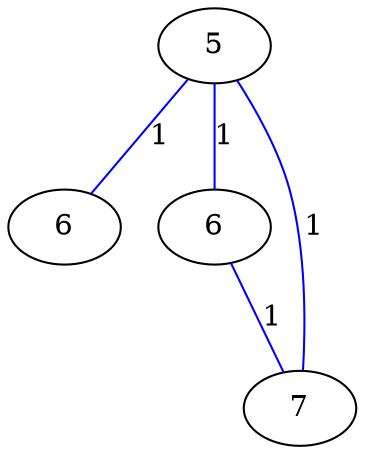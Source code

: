 graph G {
	0 [label="5"];
	1 [label="6"];
	2 [label="6"];
	3 [label="7"];
	0 -- 1 [label="1", color=blue];
	0 -- 2 [label="1", color=blue];
	0 -- 3 [label="1", color=blue];
	2 -- 3 [label="1", color=blue];
}